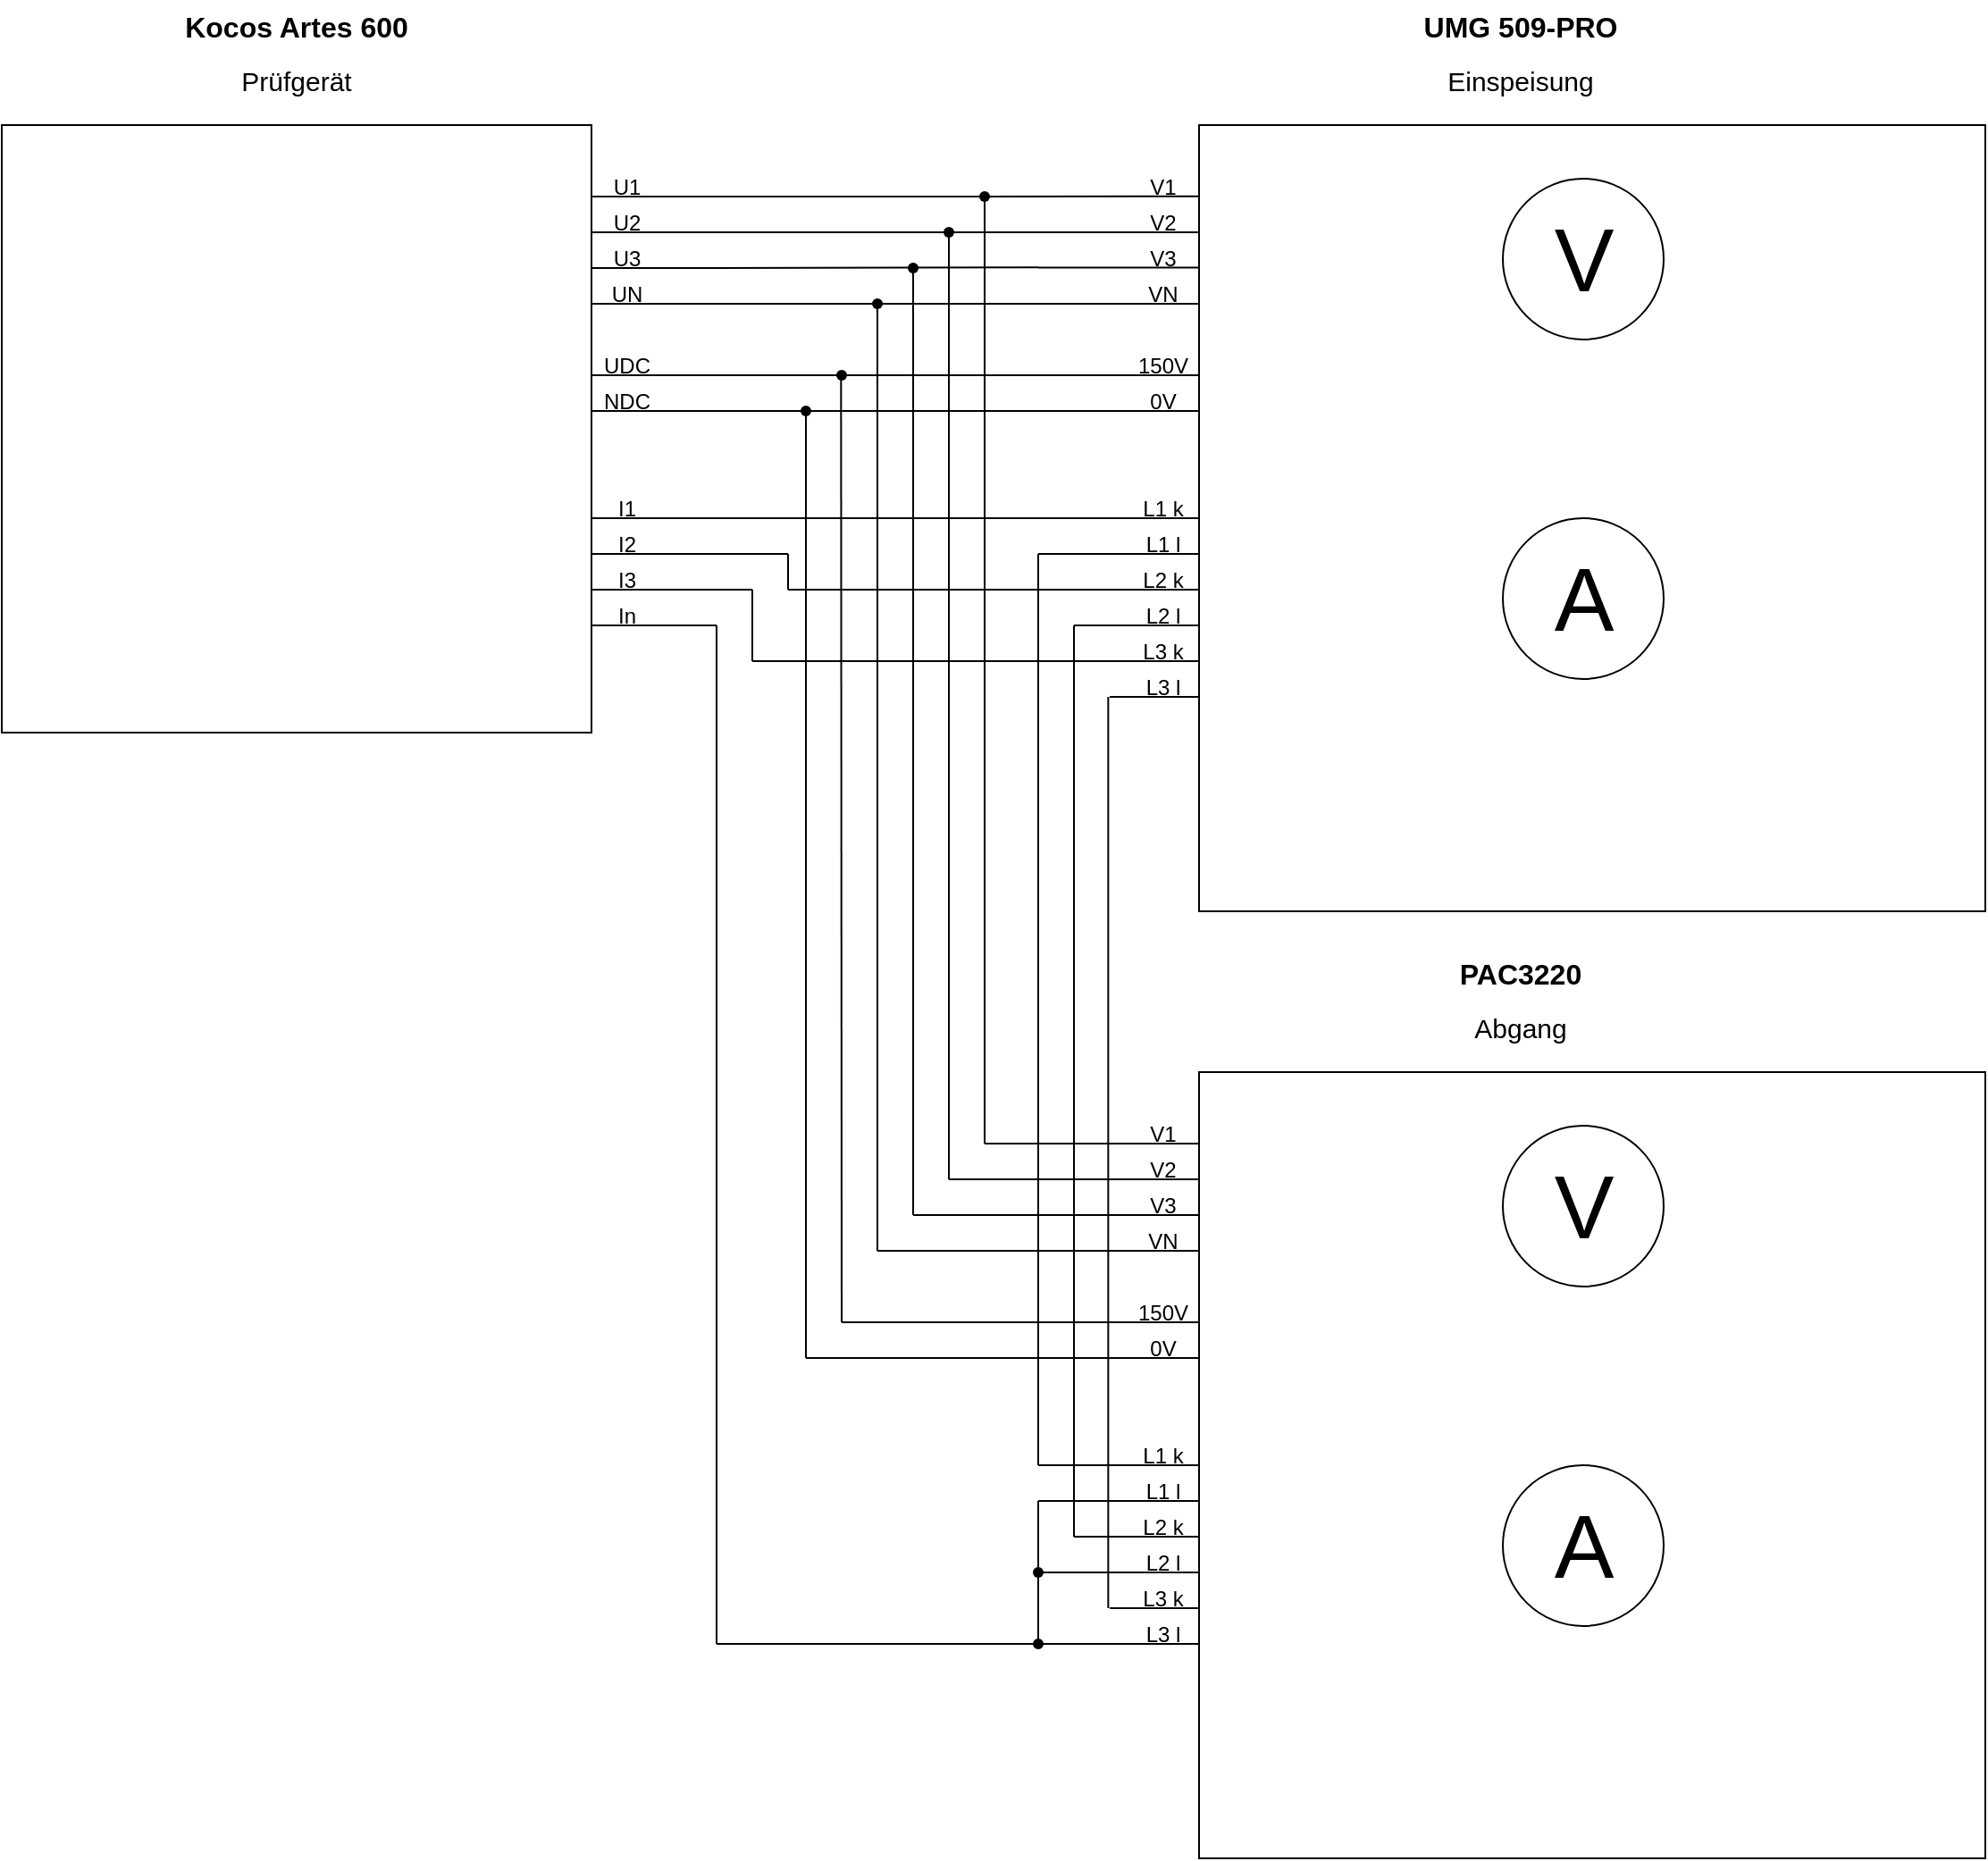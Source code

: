 <mxfile>
    <diagram id="XCJENHY22G7sqInwDxFE" name="Page-1">
        <mxGraphModel dx="2593" dy="1191" grid="1" gridSize="10" guides="1" tooltips="1" connect="1" arrows="1" fold="1" page="1" pageScale="1" pageWidth="1169" pageHeight="1654" background="#ffffff" math="0" shadow="0">
            <root>
                <mxCell id="0"/>
                <mxCell id="1" parent="0"/>
                <mxCell id="64" value="" style="rounded=0;whiteSpace=wrap;html=1;fillColor=none;" vertex="1" parent="1">
                    <mxGeometry x="30" y="220" width="330" height="340" as="geometry"/>
                </mxCell>
                <mxCell id="5" value="" style="whiteSpace=wrap;html=1;aspect=fixed;fillColor=none;" vertex="1" parent="1">
                    <mxGeometry x="700" y="220" width="440" height="440" as="geometry"/>
                </mxCell>
                <mxCell id="4" value="V" style="verticalLabelPosition=middle;shadow=0;dashed=0;align=center;html=1;verticalAlign=middle;strokeWidth=1;shape=ellipse;aspect=fixed;fontSize=50;" vertex="1" parent="1">
                    <mxGeometry x="870" y="250" width="90" height="90" as="geometry"/>
                </mxCell>
                <mxCell id="7" value="" style="endArrow=none;html=1;" edge="1" parent="1" source="96">
                    <mxGeometry width="50" height="50" relative="1" as="geometry">
                        <mxPoint x="610" y="259.84" as="sourcePoint"/>
                        <mxPoint x="700" y="259.84" as="targetPoint"/>
                    </mxGeometry>
                </mxCell>
                <mxCell id="8" value="" style="endArrow=none;html=1;" edge="1" parent="1">
                    <mxGeometry width="50" height="50" relative="1" as="geometry">
                        <mxPoint x="610" y="280" as="sourcePoint"/>
                        <mxPoint x="700" y="280" as="targetPoint"/>
                    </mxGeometry>
                </mxCell>
                <mxCell id="9" value="" style="endArrow=none;html=1;" edge="1" parent="1">
                    <mxGeometry width="50" height="50" relative="1" as="geometry">
                        <mxPoint x="610" y="299.71" as="sourcePoint"/>
                        <mxPoint x="700" y="299.71" as="targetPoint"/>
                    </mxGeometry>
                </mxCell>
                <mxCell id="10" value="" style="endArrow=none;html=1;" edge="1" parent="1">
                    <mxGeometry width="50" height="50" relative="1" as="geometry">
                        <mxPoint x="610" y="320" as="sourcePoint"/>
                        <mxPoint x="700" y="320" as="targetPoint"/>
                    </mxGeometry>
                </mxCell>
                <mxCell id="11" value="" style="endArrow=none;html=1;" edge="1" parent="1">
                    <mxGeometry width="50" height="50" relative="1" as="geometry">
                        <mxPoint x="610" y="360" as="sourcePoint"/>
                        <mxPoint x="700" y="360" as="targetPoint"/>
                    </mxGeometry>
                </mxCell>
                <mxCell id="12" value="" style="endArrow=none;html=1;" edge="1" parent="1">
                    <mxGeometry width="50" height="50" relative="1" as="geometry">
                        <mxPoint x="610" y="380" as="sourcePoint"/>
                        <mxPoint x="700" y="380" as="targetPoint"/>
                    </mxGeometry>
                </mxCell>
                <mxCell id="13" value="" style="endArrow=none;html=1;" edge="1" parent="1">
                    <mxGeometry width="50" height="50" relative="1" as="geometry">
                        <mxPoint x="610" y="440" as="sourcePoint"/>
                        <mxPoint x="700" y="440" as="targetPoint"/>
                    </mxGeometry>
                </mxCell>
                <mxCell id="14" value="" style="endArrow=none;html=1;" edge="1" parent="1">
                    <mxGeometry width="50" height="50" relative="1" as="geometry">
                        <mxPoint x="610" y="460" as="sourcePoint"/>
                        <mxPoint x="700" y="460" as="targetPoint"/>
                    </mxGeometry>
                </mxCell>
                <mxCell id="15" value="" style="endArrow=none;html=1;" edge="1" parent="1">
                    <mxGeometry width="50" height="50" relative="1" as="geometry">
                        <mxPoint x="610" y="480" as="sourcePoint"/>
                        <mxPoint x="700" y="480" as="targetPoint"/>
                    </mxGeometry>
                </mxCell>
                <mxCell id="16" value="" style="endArrow=none;html=1;" edge="1" parent="1">
                    <mxGeometry width="50" height="50" relative="1" as="geometry">
                        <mxPoint x="630" y="500" as="sourcePoint"/>
                        <mxPoint x="700" y="500" as="targetPoint"/>
                    </mxGeometry>
                </mxCell>
                <mxCell id="17" value="" style="endArrow=none;html=1;" edge="1" parent="1">
                    <mxGeometry width="50" height="50" relative="1" as="geometry">
                        <mxPoint x="610" y="520" as="sourcePoint"/>
                        <mxPoint x="700" y="520" as="targetPoint"/>
                    </mxGeometry>
                </mxCell>
                <mxCell id="18" value="" style="endArrow=none;html=1;" edge="1" parent="1">
                    <mxGeometry width="50" height="50" relative="1" as="geometry">
                        <mxPoint x="650" y="540" as="sourcePoint"/>
                        <mxPoint x="700" y="540" as="targetPoint"/>
                    </mxGeometry>
                </mxCell>
                <mxCell id="19" value="V1" style="text;html=1;align=center;verticalAlign=middle;whiteSpace=wrap;rounded=0;" vertex="1" parent="1">
                    <mxGeometry x="650" y="240" width="60" height="30" as="geometry"/>
                </mxCell>
                <mxCell id="20" value="V2" style="text;html=1;align=center;verticalAlign=middle;whiteSpace=wrap;rounded=0;" vertex="1" parent="1">
                    <mxGeometry x="650" y="260" width="60" height="30" as="geometry"/>
                </mxCell>
                <mxCell id="21" value="V3" style="text;html=1;align=center;verticalAlign=middle;whiteSpace=wrap;rounded=0;" vertex="1" parent="1">
                    <mxGeometry x="650" y="280" width="60" height="30" as="geometry"/>
                </mxCell>
                <mxCell id="23" value="VN" style="text;html=1;align=center;verticalAlign=middle;whiteSpace=wrap;rounded=0;" vertex="1" parent="1">
                    <mxGeometry x="650" y="300" width="60" height="30" as="geometry"/>
                </mxCell>
                <mxCell id="24" value="150V" style="text;html=1;align=center;verticalAlign=middle;whiteSpace=wrap;rounded=0;" vertex="1" parent="1">
                    <mxGeometry x="650" y="340" width="60" height="30" as="geometry"/>
                </mxCell>
                <mxCell id="25" value="0V" style="text;html=1;align=center;verticalAlign=middle;whiteSpace=wrap;rounded=0;" vertex="1" parent="1">
                    <mxGeometry x="650" y="360" width="60" height="30" as="geometry"/>
                </mxCell>
                <mxCell id="26" value="L1 k" style="text;html=1;align=center;verticalAlign=middle;whiteSpace=wrap;rounded=0;" vertex="1" parent="1">
                    <mxGeometry x="650" y="420" width="60" height="30" as="geometry"/>
                </mxCell>
                <mxCell id="27" value="L1 l" style="text;html=1;align=center;verticalAlign=middle;whiteSpace=wrap;rounded=0;" vertex="1" parent="1">
                    <mxGeometry x="650" y="440" width="60" height="30" as="geometry"/>
                </mxCell>
                <mxCell id="28" value="L2 k" style="text;html=1;align=center;verticalAlign=middle;whiteSpace=wrap;rounded=0;" vertex="1" parent="1">
                    <mxGeometry x="650" y="460" width="60" height="30" as="geometry"/>
                </mxCell>
                <mxCell id="29" value="L2 l" style="text;html=1;align=center;verticalAlign=middle;whiteSpace=wrap;rounded=0;" vertex="1" parent="1">
                    <mxGeometry x="650" y="480" width="60" height="30" as="geometry"/>
                </mxCell>
                <mxCell id="30" value="L3 k" style="text;html=1;align=center;verticalAlign=middle;whiteSpace=wrap;rounded=0;" vertex="1" parent="1">
                    <mxGeometry x="650" y="500" width="60" height="30" as="geometry"/>
                </mxCell>
                <mxCell id="31" value="L3 l" style="text;html=1;align=center;verticalAlign=middle;whiteSpace=wrap;rounded=0;" vertex="1" parent="1">
                    <mxGeometry x="650" y="520" width="60" height="30" as="geometry"/>
                </mxCell>
                <mxCell id="32" value="A" style="verticalLabelPosition=middle;shadow=0;dashed=0;align=center;html=1;verticalAlign=middle;strokeWidth=1;shape=ellipse;aspect=fixed;fontSize=50;" vertex="1" parent="1">
                    <mxGeometry x="870" y="440" width="90" height="90" as="geometry"/>
                </mxCell>
                <mxCell id="33" value="UMG 509-PRO" style="text;html=1;align=center;verticalAlign=middle;whiteSpace=wrap;rounded=0;fontSize=16;fontStyle=1" vertex="1" parent="1">
                    <mxGeometry x="785" y="150" width="190" height="30" as="geometry"/>
                </mxCell>
                <mxCell id="34" value="Einspeisung" style="text;html=1;align=center;verticalAlign=middle;whiteSpace=wrap;rounded=0;fontSize=15;" vertex="1" parent="1">
                    <mxGeometry x="785" y="180" width="190" height="30" as="geometry"/>
                </mxCell>
                <mxCell id="35" value="" style="whiteSpace=wrap;html=1;aspect=fixed;fillColor=none;" vertex="1" parent="1">
                    <mxGeometry x="700" y="750" width="440" height="440" as="geometry"/>
                </mxCell>
                <mxCell id="36" value="V" style="verticalLabelPosition=middle;shadow=0;dashed=0;align=center;html=1;verticalAlign=middle;strokeWidth=1;shape=ellipse;aspect=fixed;fontSize=50;" vertex="1" parent="1">
                    <mxGeometry x="870" y="780" width="90" height="90" as="geometry"/>
                </mxCell>
                <mxCell id="37" value="" style="endArrow=none;html=1;" edge="1" parent="1">
                    <mxGeometry width="50" height="50" relative="1" as="geometry">
                        <mxPoint x="610" y="790.0" as="sourcePoint"/>
                        <mxPoint x="700" y="790.0" as="targetPoint"/>
                    </mxGeometry>
                </mxCell>
                <mxCell id="38" value="" style="endArrow=none;html=1;" edge="1" parent="1">
                    <mxGeometry width="50" height="50" relative="1" as="geometry">
                        <mxPoint x="610" y="810" as="sourcePoint"/>
                        <mxPoint x="700" y="810" as="targetPoint"/>
                    </mxGeometry>
                </mxCell>
                <mxCell id="39" value="" style="endArrow=none;html=1;" edge="1" parent="1">
                    <mxGeometry width="50" height="50" relative="1" as="geometry">
                        <mxPoint x="610" y="830" as="sourcePoint"/>
                        <mxPoint x="700" y="830" as="targetPoint"/>
                    </mxGeometry>
                </mxCell>
                <mxCell id="40" value="" style="endArrow=none;html=1;" edge="1" parent="1">
                    <mxGeometry width="50" height="50" relative="1" as="geometry">
                        <mxPoint x="610" y="850" as="sourcePoint"/>
                        <mxPoint x="700" y="850" as="targetPoint"/>
                    </mxGeometry>
                </mxCell>
                <mxCell id="41" value="" style="endArrow=none;html=1;" edge="1" parent="1">
                    <mxGeometry width="50" height="50" relative="1" as="geometry">
                        <mxPoint x="610" y="890" as="sourcePoint"/>
                        <mxPoint x="700" y="890" as="targetPoint"/>
                    </mxGeometry>
                </mxCell>
                <mxCell id="42" value="" style="endArrow=none;html=1;" edge="1" parent="1">
                    <mxGeometry width="50" height="50" relative="1" as="geometry">
                        <mxPoint x="610" y="910" as="sourcePoint"/>
                        <mxPoint x="700" y="910" as="targetPoint"/>
                    </mxGeometry>
                </mxCell>
                <mxCell id="43" value="" style="endArrow=none;html=1;" edge="1" parent="1">
                    <mxGeometry width="50" height="50" relative="1" as="geometry">
                        <mxPoint x="610" y="970" as="sourcePoint"/>
                        <mxPoint x="700" y="970" as="targetPoint"/>
                    </mxGeometry>
                </mxCell>
                <mxCell id="44" value="" style="endArrow=none;html=1;" edge="1" parent="1">
                    <mxGeometry width="50" height="50" relative="1" as="geometry">
                        <mxPoint x="610" y="990" as="sourcePoint"/>
                        <mxPoint x="700" y="990" as="targetPoint"/>
                    </mxGeometry>
                </mxCell>
                <mxCell id="45" value="" style="endArrow=none;html=1;" edge="1" parent="1">
                    <mxGeometry width="50" height="50" relative="1" as="geometry">
                        <mxPoint x="630" y="1010" as="sourcePoint"/>
                        <mxPoint x="700" y="1010" as="targetPoint"/>
                    </mxGeometry>
                </mxCell>
                <mxCell id="46" value="" style="endArrow=none;html=1;" edge="1" parent="1">
                    <mxGeometry width="50" height="50" relative="1" as="geometry">
                        <mxPoint x="610" y="1030" as="sourcePoint"/>
                        <mxPoint x="700" y="1030" as="targetPoint"/>
                    </mxGeometry>
                </mxCell>
                <mxCell id="47" value="" style="endArrow=none;html=1;exitX=0;exitY=0;exitDx=0;exitDy=0;" edge="1" parent="1" source="60">
                    <mxGeometry width="50" height="50" relative="1" as="geometry">
                        <mxPoint x="610" y="1050" as="sourcePoint"/>
                        <mxPoint x="700" y="1050" as="targetPoint"/>
                    </mxGeometry>
                </mxCell>
                <mxCell id="48" value="" style="endArrow=none;html=1;" edge="1" parent="1">
                    <mxGeometry width="50" height="50" relative="1" as="geometry">
                        <mxPoint x="610" y="1070" as="sourcePoint"/>
                        <mxPoint x="700" y="1070" as="targetPoint"/>
                    </mxGeometry>
                </mxCell>
                <mxCell id="49" value="V1" style="text;html=1;align=center;verticalAlign=middle;whiteSpace=wrap;rounded=0;" vertex="1" parent="1">
                    <mxGeometry x="650" y="770" width="60" height="30" as="geometry"/>
                </mxCell>
                <mxCell id="50" value="V2" style="text;html=1;align=center;verticalAlign=middle;whiteSpace=wrap;rounded=0;" vertex="1" parent="1">
                    <mxGeometry x="650" y="790" width="60" height="30" as="geometry"/>
                </mxCell>
                <mxCell id="51" value="V3" style="text;html=1;align=center;verticalAlign=middle;whiteSpace=wrap;rounded=0;" vertex="1" parent="1">
                    <mxGeometry x="650" y="810" width="60" height="30" as="geometry"/>
                </mxCell>
                <mxCell id="52" value="VN" style="text;html=1;align=center;verticalAlign=middle;whiteSpace=wrap;rounded=0;" vertex="1" parent="1">
                    <mxGeometry x="650" y="830" width="60" height="30" as="geometry"/>
                </mxCell>
                <mxCell id="53" value="150V" style="text;html=1;align=center;verticalAlign=middle;whiteSpace=wrap;rounded=0;" vertex="1" parent="1">
                    <mxGeometry x="650" y="870" width="60" height="30" as="geometry"/>
                </mxCell>
                <mxCell id="54" value="0V" style="text;html=1;align=center;verticalAlign=middle;whiteSpace=wrap;rounded=0;" vertex="1" parent="1">
                    <mxGeometry x="650" y="890" width="60" height="30" as="geometry"/>
                </mxCell>
                <mxCell id="55" value="L1 k" style="text;html=1;align=center;verticalAlign=middle;whiteSpace=wrap;rounded=0;" vertex="1" parent="1">
                    <mxGeometry x="650" y="950" width="60" height="30" as="geometry"/>
                </mxCell>
                <mxCell id="56" value="L1 l" style="text;html=1;align=center;verticalAlign=middle;whiteSpace=wrap;rounded=0;" vertex="1" parent="1">
                    <mxGeometry x="650" y="970" width="60" height="30" as="geometry"/>
                </mxCell>
                <mxCell id="57" value="L2 k" style="text;html=1;align=center;verticalAlign=middle;whiteSpace=wrap;rounded=0;" vertex="1" parent="1">
                    <mxGeometry x="650" y="990" width="60" height="30" as="geometry"/>
                </mxCell>
                <mxCell id="58" value="L2 l" style="text;html=1;align=center;verticalAlign=middle;whiteSpace=wrap;rounded=0;" vertex="1" parent="1">
                    <mxGeometry x="650" y="1010" width="60" height="30" as="geometry"/>
                </mxCell>
                <mxCell id="59" value="L3 k" style="text;html=1;align=center;verticalAlign=middle;whiteSpace=wrap;rounded=0;" vertex="1" parent="1">
                    <mxGeometry x="650" y="1030" width="60" height="30" as="geometry"/>
                </mxCell>
                <mxCell id="60" value="L3 l" style="text;html=1;align=center;verticalAlign=middle;whiteSpace=wrap;rounded=0;" vertex="1" parent="1">
                    <mxGeometry x="650" y="1050" width="60" height="30" as="geometry"/>
                </mxCell>
                <mxCell id="61" value="A" style="verticalLabelPosition=middle;shadow=0;dashed=0;align=center;html=1;verticalAlign=middle;strokeWidth=1;shape=ellipse;aspect=fixed;fontSize=50;" vertex="1" parent="1">
                    <mxGeometry x="870" y="970" width="90" height="90" as="geometry"/>
                </mxCell>
                <mxCell id="62" value="PAC3220" style="text;html=1;align=center;verticalAlign=middle;whiteSpace=wrap;rounded=0;fontSize=16;fontStyle=1" vertex="1" parent="1">
                    <mxGeometry x="785" y="680" width="190" height="30" as="geometry"/>
                </mxCell>
                <mxCell id="63" value="Abgang" style="text;html=1;align=center;verticalAlign=middle;whiteSpace=wrap;rounded=0;fontSize=15;" vertex="1" parent="1">
                    <mxGeometry x="785" y="710" width="190" height="30" as="geometry"/>
                </mxCell>
                <mxCell id="65" value="" style="endArrow=none;html=1;" edge="1" parent="1">
                    <mxGeometry width="50" height="50" relative="1" as="geometry">
                        <mxPoint x="360" y="260" as="sourcePoint"/>
                        <mxPoint x="430" y="260" as="targetPoint"/>
                    </mxGeometry>
                </mxCell>
                <mxCell id="66" value="U1" style="text;html=1;align=center;verticalAlign=middle;whiteSpace=wrap;rounded=0;" vertex="1" parent="1">
                    <mxGeometry x="350" y="240" width="60" height="30" as="geometry"/>
                </mxCell>
                <mxCell id="68" value="" style="endArrow=none;html=1;" edge="1" parent="1">
                    <mxGeometry width="50" height="50" relative="1" as="geometry">
                        <mxPoint x="360" y="280" as="sourcePoint"/>
                        <mxPoint x="430" y="280" as="targetPoint"/>
                    </mxGeometry>
                </mxCell>
                <mxCell id="69" value="U2" style="text;html=1;align=center;verticalAlign=middle;whiteSpace=wrap;rounded=0;" vertex="1" parent="1">
                    <mxGeometry x="350" y="260" width="60" height="30" as="geometry"/>
                </mxCell>
                <mxCell id="70" value="" style="endArrow=none;html=1;" edge="1" parent="1">
                    <mxGeometry width="50" height="50" relative="1" as="geometry">
                        <mxPoint x="360" y="300" as="sourcePoint"/>
                        <mxPoint x="430" y="300" as="targetPoint"/>
                    </mxGeometry>
                </mxCell>
                <mxCell id="71" value="U3" style="text;html=1;align=center;verticalAlign=middle;whiteSpace=wrap;rounded=0;" vertex="1" parent="1">
                    <mxGeometry x="350" y="280" width="60" height="30" as="geometry"/>
                </mxCell>
                <mxCell id="72" value="" style="endArrow=none;html=1;" edge="1" parent="1">
                    <mxGeometry width="50" height="50" relative="1" as="geometry">
                        <mxPoint x="360" y="320" as="sourcePoint"/>
                        <mxPoint x="430" y="320" as="targetPoint"/>
                    </mxGeometry>
                </mxCell>
                <mxCell id="73" value="UN" style="text;html=1;align=center;verticalAlign=middle;whiteSpace=wrap;rounded=0;" vertex="1" parent="1">
                    <mxGeometry x="350" y="300" width="60" height="30" as="geometry"/>
                </mxCell>
                <mxCell id="74" value="" style="endArrow=none;html=1;" edge="1" parent="1">
                    <mxGeometry width="50" height="50" relative="1" as="geometry">
                        <mxPoint x="360" y="360" as="sourcePoint"/>
                        <mxPoint x="430" y="360" as="targetPoint"/>
                    </mxGeometry>
                </mxCell>
                <mxCell id="75" value="UDC" style="text;html=1;align=center;verticalAlign=middle;whiteSpace=wrap;rounded=0;" vertex="1" parent="1">
                    <mxGeometry x="350" y="340" width="60" height="30" as="geometry"/>
                </mxCell>
                <mxCell id="76" value="" style="endArrow=none;html=1;" edge="1" parent="1">
                    <mxGeometry width="50" height="50" relative="1" as="geometry">
                        <mxPoint x="360" y="380" as="sourcePoint"/>
                        <mxPoint x="430" y="380" as="targetPoint"/>
                    </mxGeometry>
                </mxCell>
                <mxCell id="77" value="NDC" style="text;html=1;align=center;verticalAlign=middle;whiteSpace=wrap;rounded=0;" vertex="1" parent="1">
                    <mxGeometry x="350" y="360" width="60" height="30" as="geometry"/>
                </mxCell>
                <mxCell id="78" value="" style="endArrow=none;html=1;" edge="1" parent="1">
                    <mxGeometry width="50" height="50" relative="1" as="geometry">
                        <mxPoint x="360" y="440" as="sourcePoint"/>
                        <mxPoint x="430" y="440" as="targetPoint"/>
                    </mxGeometry>
                </mxCell>
                <mxCell id="79" value="I1" style="text;html=1;align=center;verticalAlign=middle;whiteSpace=wrap;rounded=0;" vertex="1" parent="1">
                    <mxGeometry x="350" y="420" width="60" height="30" as="geometry"/>
                </mxCell>
                <mxCell id="80" value="" style="endArrow=none;html=1;" edge="1" parent="1">
                    <mxGeometry width="50" height="50" relative="1" as="geometry">
                        <mxPoint x="360" y="460" as="sourcePoint"/>
                        <mxPoint x="430" y="460" as="targetPoint"/>
                    </mxGeometry>
                </mxCell>
                <mxCell id="81" value="I2" style="text;html=1;align=center;verticalAlign=middle;whiteSpace=wrap;rounded=0;" vertex="1" parent="1">
                    <mxGeometry x="350" y="440" width="60" height="30" as="geometry"/>
                </mxCell>
                <mxCell id="82" value="" style="endArrow=none;html=1;" edge="1" parent="1">
                    <mxGeometry width="50" height="50" relative="1" as="geometry">
                        <mxPoint x="360" y="480" as="sourcePoint"/>
                        <mxPoint x="430" y="480" as="targetPoint"/>
                    </mxGeometry>
                </mxCell>
                <mxCell id="83" value="I3" style="text;html=1;align=center;verticalAlign=middle;whiteSpace=wrap;rounded=0;" vertex="1" parent="1">
                    <mxGeometry x="350" y="460" width="60" height="30" as="geometry"/>
                </mxCell>
                <mxCell id="84" value="" style="endArrow=none;html=1;" edge="1" parent="1">
                    <mxGeometry width="50" height="50" relative="1" as="geometry">
                        <mxPoint x="360" y="500" as="sourcePoint"/>
                        <mxPoint x="430" y="500" as="targetPoint"/>
                    </mxGeometry>
                </mxCell>
                <mxCell id="85" value="In" style="text;html=1;align=center;verticalAlign=middle;whiteSpace=wrap;rounded=0;" vertex="1" parent="1">
                    <mxGeometry x="350" y="480" width="60" height="30" as="geometry"/>
                </mxCell>
                <mxCell id="88" value="" style="endArrow=none;html=1;" edge="1" parent="1">
                    <mxGeometry width="50" height="50" relative="1" as="geometry">
                        <mxPoint x="430" y="260" as="sourcePoint"/>
                        <mxPoint x="610" y="260" as="targetPoint"/>
                    </mxGeometry>
                </mxCell>
                <mxCell id="89" value="" style="endArrow=none;html=1;" edge="1" parent="1" source="98">
                    <mxGeometry width="50" height="50" relative="1" as="geometry">
                        <mxPoint x="430" y="280" as="sourcePoint"/>
                        <mxPoint x="610" y="280" as="targetPoint"/>
                    </mxGeometry>
                </mxCell>
                <mxCell id="90" value="" style="endArrow=none;html=1;" edge="1" parent="1">
                    <mxGeometry width="50" height="50" relative="1" as="geometry">
                        <mxPoint x="430" y="300" as="sourcePoint"/>
                        <mxPoint x="610" y="299.6" as="targetPoint"/>
                    </mxGeometry>
                </mxCell>
                <mxCell id="91" value="" style="endArrow=none;html=1;" edge="1" parent="1">
                    <mxGeometry width="50" height="50" relative="1" as="geometry">
                        <mxPoint x="430" y="320" as="sourcePoint"/>
                        <mxPoint x="610" y="320" as="targetPoint"/>
                    </mxGeometry>
                </mxCell>
                <mxCell id="92" value="" style="endArrow=none;html=1;" edge="1" parent="1">
                    <mxGeometry width="50" height="50" relative="1" as="geometry">
                        <mxPoint x="430" y="360" as="sourcePoint"/>
                        <mxPoint x="610" y="360" as="targetPoint"/>
                    </mxGeometry>
                </mxCell>
                <mxCell id="93" value="" style="endArrow=none;html=1;" edge="1" parent="1">
                    <mxGeometry width="50" height="50" relative="1" as="geometry">
                        <mxPoint x="430" y="380" as="sourcePoint"/>
                        <mxPoint x="610" y="380" as="targetPoint"/>
                    </mxGeometry>
                </mxCell>
                <mxCell id="94" value="" style="endArrow=none;html=1;" edge="1" parent="1">
                    <mxGeometry width="50" height="50" relative="1" as="geometry">
                        <mxPoint x="430" y="440" as="sourcePoint"/>
                        <mxPoint x="610" y="440" as="targetPoint"/>
                    </mxGeometry>
                </mxCell>
                <mxCell id="96" value="" style="shape=waypoint;sketch=0;fillStyle=solid;size=6;pointerEvents=1;points=[];fillColor=none;resizable=0;rotatable=0;perimeter=centerPerimeter;snapToPoint=1;" vertex="1" parent="1">
                    <mxGeometry x="570" y="250.0" width="20" height="20" as="geometry"/>
                </mxCell>
                <mxCell id="97" value="" style="endArrow=none;html=1;" edge="1" parent="1" target="98">
                    <mxGeometry width="50" height="50" relative="1" as="geometry">
                        <mxPoint x="430" y="280" as="sourcePoint"/>
                        <mxPoint x="610" y="280" as="targetPoint"/>
                    </mxGeometry>
                </mxCell>
                <mxCell id="98" value="" style="shape=waypoint;sketch=0;fillStyle=solid;size=6;pointerEvents=1;points=[];fillColor=none;resizable=0;rotatable=0;perimeter=centerPerimeter;snapToPoint=1;" vertex="1" parent="1">
                    <mxGeometry x="550" y="270" width="20" height="20" as="geometry"/>
                </mxCell>
                <mxCell id="99" value="" style="shape=waypoint;sketch=0;fillStyle=solid;size=6;pointerEvents=1;points=[];fillColor=none;resizable=0;rotatable=0;perimeter=centerPerimeter;snapToPoint=1;" vertex="1" parent="1">
                    <mxGeometry x="530" y="290" width="20" height="20" as="geometry"/>
                </mxCell>
                <mxCell id="101" value="" style="shape=waypoint;sketch=0;fillStyle=solid;size=6;pointerEvents=1;points=[];fillColor=none;resizable=0;rotatable=0;perimeter=centerPerimeter;snapToPoint=1;" vertex="1" parent="1">
                    <mxGeometry x="490" y="350" width="20" height="20" as="geometry"/>
                </mxCell>
                <mxCell id="102" value="" style="shape=waypoint;sketch=0;fillStyle=solid;size=6;pointerEvents=1;points=[];fillColor=none;resizable=0;rotatable=0;perimeter=centerPerimeter;snapToPoint=1;" vertex="1" parent="1">
                    <mxGeometry x="470" y="370" width="20" height="20" as="geometry"/>
                </mxCell>
                <mxCell id="103" value="" style="endArrow=none;html=1;" edge="1" parent="1" target="102">
                    <mxGeometry width="50" height="50" relative="1" as="geometry">
                        <mxPoint x="480" y="910" as="sourcePoint"/>
                        <mxPoint x="720" y="380" as="targetPoint"/>
                    </mxGeometry>
                </mxCell>
                <mxCell id="104" value="" style="endArrow=none;html=1;" edge="1" parent="1">
                    <mxGeometry width="50" height="50" relative="1" as="geometry">
                        <mxPoint x="500" y="890" as="sourcePoint"/>
                        <mxPoint x="499.66" y="360" as="targetPoint"/>
                    </mxGeometry>
                </mxCell>
                <mxCell id="105" value="" style="endArrow=none;html=1;" edge="1" parent="1">
                    <mxGeometry width="50" height="50" relative="1" as="geometry">
                        <mxPoint x="480" y="910" as="sourcePoint"/>
                        <mxPoint x="610" y="910" as="targetPoint"/>
                    </mxGeometry>
                </mxCell>
                <mxCell id="106" value="" style="endArrow=none;html=1;" edge="1" parent="1">
                    <mxGeometry width="50" height="50" relative="1" as="geometry">
                        <mxPoint x="500" y="890" as="sourcePoint"/>
                        <mxPoint x="610" y="890" as="targetPoint"/>
                    </mxGeometry>
                </mxCell>
                <mxCell id="107" value="" style="endArrow=none;html=1;" edge="1" parent="1" source="100">
                    <mxGeometry width="50" height="50" relative="1" as="geometry">
                        <mxPoint x="520" y="850" as="sourcePoint"/>
                        <mxPoint x="520" y="320" as="targetPoint"/>
                    </mxGeometry>
                </mxCell>
                <mxCell id="108" value="" style="endArrow=none;html=1;" edge="1" parent="1">
                    <mxGeometry width="50" height="50" relative="1" as="geometry">
                        <mxPoint x="520" y="850" as="sourcePoint"/>
                        <mxPoint x="650" y="850" as="targetPoint"/>
                    </mxGeometry>
                </mxCell>
                <mxCell id="109" value="" style="endArrow=none;html=1;" edge="1" parent="1" target="100">
                    <mxGeometry width="50" height="50" relative="1" as="geometry">
                        <mxPoint x="520" y="850" as="sourcePoint"/>
                        <mxPoint x="520" y="320" as="targetPoint"/>
                    </mxGeometry>
                </mxCell>
                <mxCell id="100" value="" style="shape=waypoint;sketch=0;fillStyle=solid;size=6;pointerEvents=1;points=[];fillColor=none;resizable=0;rotatable=0;perimeter=centerPerimeter;snapToPoint=1;" vertex="1" parent="1">
                    <mxGeometry x="510" y="310" width="20" height="20" as="geometry"/>
                </mxCell>
                <mxCell id="110" value="" style="endArrow=none;html=1;" edge="1" parent="1">
                    <mxGeometry width="50" height="50" relative="1" as="geometry">
                        <mxPoint x="540" y="830" as="sourcePoint"/>
                        <mxPoint x="540" y="300" as="targetPoint"/>
                    </mxGeometry>
                </mxCell>
                <mxCell id="112" value="" style="endArrow=none;html=1;" edge="1" parent="1">
                    <mxGeometry width="50" height="50" relative="1" as="geometry">
                        <mxPoint x="560" y="810" as="sourcePoint"/>
                        <mxPoint x="560" y="279.17" as="targetPoint"/>
                    </mxGeometry>
                </mxCell>
                <mxCell id="113" value="" style="endArrow=none;html=1;" edge="1" parent="1">
                    <mxGeometry width="50" height="50" relative="1" as="geometry">
                        <mxPoint x="560" y="810" as="sourcePoint"/>
                        <mxPoint x="690" y="810" as="targetPoint"/>
                    </mxGeometry>
                </mxCell>
                <mxCell id="114" value="" style="endArrow=none;html=1;" edge="1" parent="1">
                    <mxGeometry width="50" height="50" relative="1" as="geometry">
                        <mxPoint x="580" y="790" as="sourcePoint"/>
                        <mxPoint x="580" y="259.17" as="targetPoint"/>
                    </mxGeometry>
                </mxCell>
                <mxCell id="116" value="" style="endArrow=none;html=1;" edge="1" parent="1">
                    <mxGeometry width="50" height="50" relative="1" as="geometry">
                        <mxPoint x="580" y="790" as="sourcePoint"/>
                        <mxPoint x="620" y="790" as="targetPoint"/>
                    </mxGeometry>
                </mxCell>
                <mxCell id="117" value="" style="endArrow=none;html=1;" edge="1" parent="1">
                    <mxGeometry width="50" height="50" relative="1" as="geometry">
                        <mxPoint x="540" y="830" as="sourcePoint"/>
                        <mxPoint x="620" y="830" as="targetPoint"/>
                    </mxGeometry>
                </mxCell>
                <mxCell id="118" value="" style="endArrow=none;html=1;" edge="1" parent="1">
                    <mxGeometry width="50" height="50" relative="1" as="geometry">
                        <mxPoint x="470" y="480" as="sourcePoint"/>
                        <mxPoint x="610" y="480" as="targetPoint"/>
                    </mxGeometry>
                </mxCell>
                <mxCell id="119" value="" style="endArrow=none;html=1;" edge="1" parent="1">
                    <mxGeometry width="50" height="50" relative="1" as="geometry">
                        <mxPoint x="450" y="520" as="sourcePoint"/>
                        <mxPoint x="610" y="520" as="targetPoint"/>
                    </mxGeometry>
                </mxCell>
                <mxCell id="120" value="" style="endArrow=none;html=1;" edge="1" parent="1">
                    <mxGeometry width="50" height="50" relative="1" as="geometry">
                        <mxPoint x="450" y="520" as="sourcePoint"/>
                        <mxPoint x="450" y="480" as="targetPoint"/>
                    </mxGeometry>
                </mxCell>
                <mxCell id="121" value="" style="endArrow=none;html=1;" edge="1" parent="1">
                    <mxGeometry width="50" height="50" relative="1" as="geometry">
                        <mxPoint x="470" y="480" as="sourcePoint"/>
                        <mxPoint x="470" y="460" as="targetPoint"/>
                    </mxGeometry>
                </mxCell>
                <mxCell id="122" value="" style="endArrow=none;html=1;" edge="1" parent="1">
                    <mxGeometry width="50" height="50" relative="1" as="geometry">
                        <mxPoint x="430" y="480" as="sourcePoint"/>
                        <mxPoint x="450" y="480" as="targetPoint"/>
                    </mxGeometry>
                </mxCell>
                <mxCell id="123" value="" style="endArrow=none;html=1;" edge="1" parent="1">
                    <mxGeometry width="50" height="50" relative="1" as="geometry">
                        <mxPoint x="430" y="460" as="sourcePoint"/>
                        <mxPoint x="470" y="460" as="targetPoint"/>
                    </mxGeometry>
                </mxCell>
                <mxCell id="124" value="" style="endArrow=none;html=1;" edge="1" parent="1">
                    <mxGeometry width="50" height="50" relative="1" as="geometry">
                        <mxPoint x="610" y="970" as="sourcePoint"/>
                        <mxPoint x="610" y="460" as="targetPoint"/>
                    </mxGeometry>
                </mxCell>
                <mxCell id="125" value="" style="endArrow=none;html=1;" edge="1" parent="1">
                    <mxGeometry width="50" height="50" relative="1" as="geometry">
                        <mxPoint x="630" y="1010" as="sourcePoint"/>
                        <mxPoint x="630" y="500" as="targetPoint"/>
                    </mxGeometry>
                </mxCell>
                <mxCell id="126" value="" style="endArrow=none;html=1;" edge="1" parent="1">
                    <mxGeometry width="50" height="50" relative="1" as="geometry">
                        <mxPoint x="649.17" y="1050" as="sourcePoint"/>
                        <mxPoint x="649.17" y="540" as="targetPoint"/>
                    </mxGeometry>
                </mxCell>
                <mxCell id="127" value="" style="endArrow=none;html=1;" edge="1" parent="1" source="130">
                    <mxGeometry width="50" height="50" relative="1" as="geometry">
                        <mxPoint x="610" y="1070" as="sourcePoint"/>
                        <mxPoint x="610" y="990" as="targetPoint"/>
                    </mxGeometry>
                </mxCell>
                <mxCell id="128" value="" style="endArrow=none;html=1;" edge="1" parent="1">
                    <mxGeometry width="50" height="50" relative="1" as="geometry">
                        <mxPoint x="430" y="1070" as="sourcePoint"/>
                        <mxPoint x="610" y="1070" as="targetPoint"/>
                    </mxGeometry>
                </mxCell>
                <mxCell id="129" value="" style="endArrow=none;html=1;" edge="1" parent="1">
                    <mxGeometry width="50" height="50" relative="1" as="geometry">
                        <mxPoint x="430" y="1070" as="sourcePoint"/>
                        <mxPoint x="430" y="500" as="targetPoint"/>
                    </mxGeometry>
                </mxCell>
                <mxCell id="130" value="" style="shape=waypoint;sketch=0;fillStyle=solid;size=6;pointerEvents=1;points=[];fillColor=none;resizable=0;rotatable=0;perimeter=centerPerimeter;snapToPoint=1;" vertex="1" parent="1">
                    <mxGeometry x="600" y="1060" width="20" height="20" as="geometry"/>
                </mxCell>
                <mxCell id="131" value="" style="shape=waypoint;sketch=0;fillStyle=solid;size=6;pointerEvents=1;points=[];fillColor=none;resizable=0;rotatable=0;perimeter=centerPerimeter;snapToPoint=1;" vertex="1" parent="1">
                    <mxGeometry x="600" y="1020" width="20" height="20" as="geometry"/>
                </mxCell>
                <mxCell id="134" value="Kocos Artes 600" style="text;html=1;align=center;verticalAlign=middle;whiteSpace=wrap;rounded=0;fontSize=16;fontStyle=1" vertex="1" parent="1">
                    <mxGeometry x="100" y="150" width="190" height="30" as="geometry"/>
                </mxCell>
                <mxCell id="135" value="Prüfgerät" style="text;html=1;align=center;verticalAlign=middle;whiteSpace=wrap;rounded=0;fontSize=15;" vertex="1" parent="1">
                    <mxGeometry x="100" y="180" width="190" height="30" as="geometry"/>
                </mxCell>
            </root>
        </mxGraphModel>
    </diagram>
</mxfile>